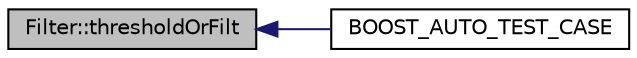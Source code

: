 digraph "Filter::thresholdOrFilt"
{
  edge [fontname="Helvetica",fontsize="10",labelfontname="Helvetica",labelfontsize="10"];
  node [fontname="Helvetica",fontsize="10",shape=record];
  rankdir="LR";
  Node17 [label="Filter::thresholdOrFilt",height=0.2,width=0.4,color="black", fillcolor="grey75", style="filled", fontcolor="black"];
  Node17 -> Node18 [dir="back",color="midnightblue",fontsize="10",style="solid"];
  Node18 [label="BOOST_AUTO_TEST_CASE",height=0.2,width=0.4,color="black", fillcolor="white", style="filled",URL="$test_8cpp.html#a8602dc308b5750d72a333651443e0c3a"];
}
